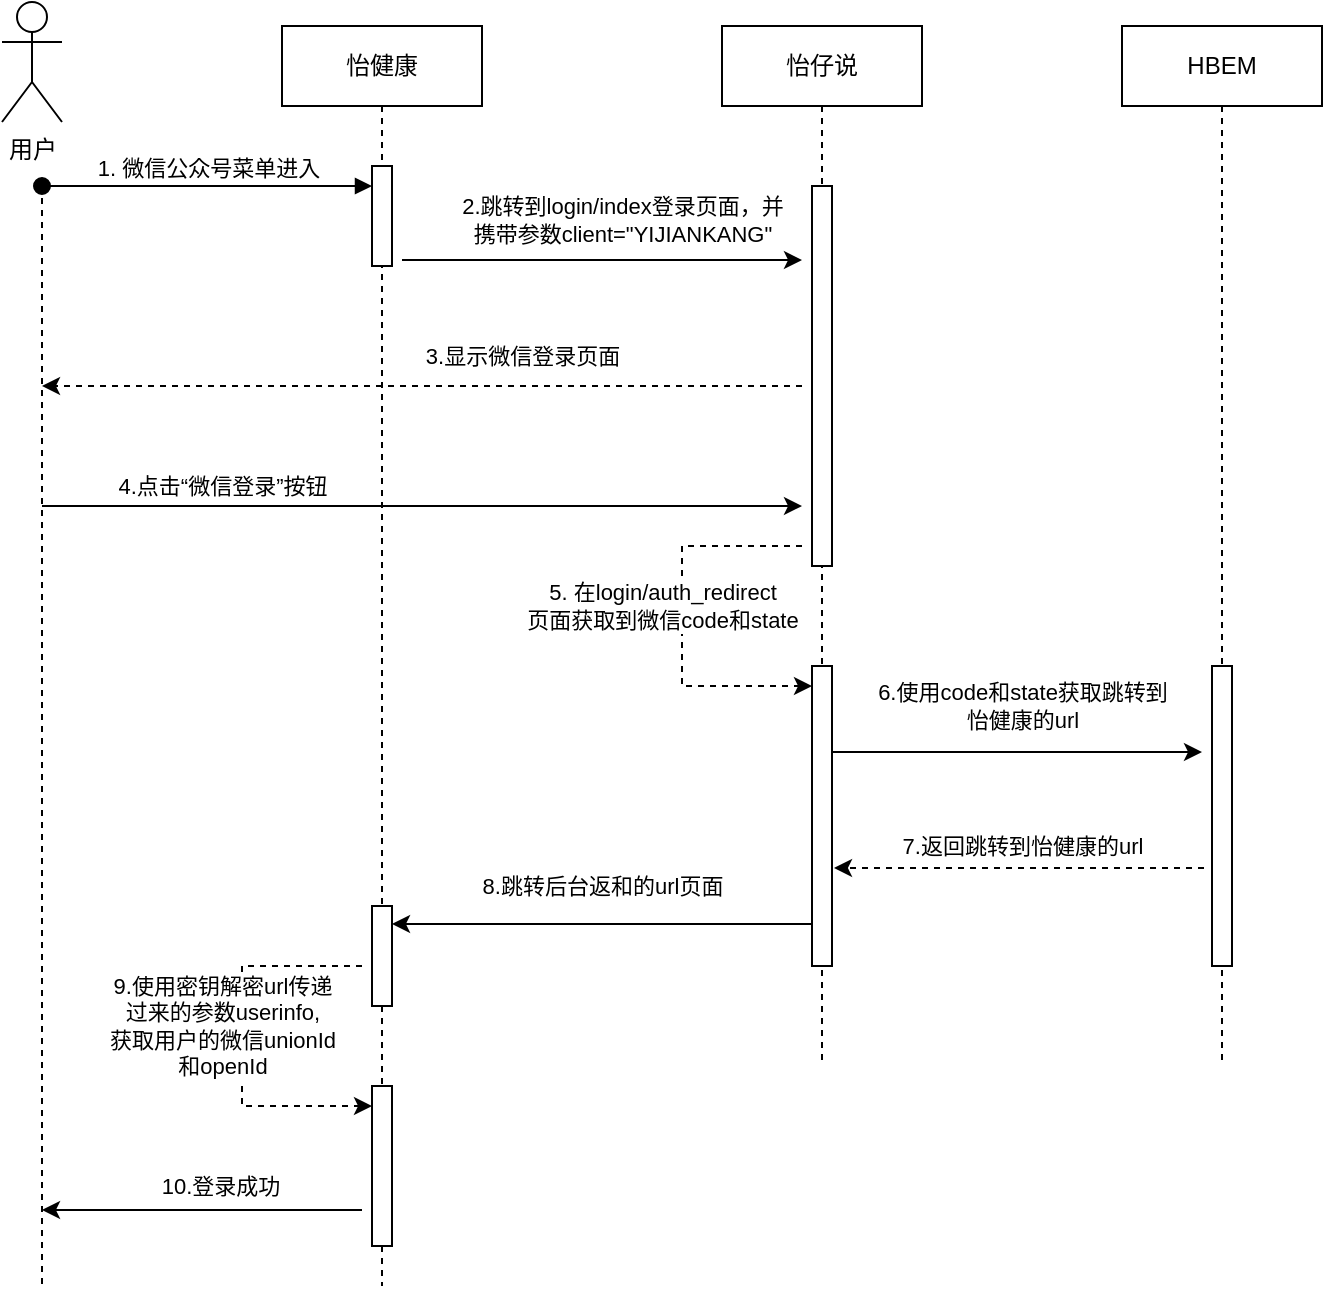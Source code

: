 <mxfile version="20.8.20" type="github">
  <diagram id="C5RBs43oDa-KdzZeNtuy" name="Page-1">
    <mxGraphModel dx="1221" dy="676" grid="1" gridSize="10" guides="1" tooltips="1" connect="1" arrows="1" fold="1" page="1" pageScale="1" pageWidth="583" pageHeight="827" background="#ffffff" math="0" shadow="0">
      <root>
        <mxCell id="WIyWlLk6GJQsqaUBKTNV-0" />
        <mxCell id="WIyWlLk6GJQsqaUBKTNV-1" parent="WIyWlLk6GJQsqaUBKTNV-0" />
        <mxCell id="FVgnyzEIImq9gnzeDGXT-4" value="怡仔说" style="shape=umlLifeline;perimeter=lifelinePerimeter;whiteSpace=wrap;html=1;container=0;dropTarget=0;collapsible=0;recursiveResize=0;outlineConnect=0;portConstraint=eastwest;newEdgeStyle={&quot;edgeStyle&quot;:&quot;elbowEdgeStyle&quot;,&quot;elbow&quot;:&quot;vertical&quot;,&quot;curved&quot;:0,&quot;rounded&quot;:0};" vertex="1" parent="WIyWlLk6GJQsqaUBKTNV-1">
          <mxGeometry x="550" y="105" width="100" height="520" as="geometry" />
        </mxCell>
        <mxCell id="FVgnyzEIImq9gnzeDGXT-5" value="" style="html=1;points=[];perimeter=orthogonalPerimeter;outlineConnect=0;targetShapes=umlLifeline;portConstraint=eastwest;newEdgeStyle={&quot;edgeStyle&quot;:&quot;elbowEdgeStyle&quot;,&quot;elbow&quot;:&quot;vertical&quot;,&quot;curved&quot;:0,&quot;rounded&quot;:0};" vertex="1" parent="FVgnyzEIImq9gnzeDGXT-4">
          <mxGeometry x="45" y="80" width="10" height="190" as="geometry" />
        </mxCell>
        <mxCell id="FVgnyzEIImq9gnzeDGXT-30" value="" style="html=1;points=[];perimeter=orthogonalPerimeter;outlineConnect=0;targetShapes=umlLifeline;portConstraint=eastwest;newEdgeStyle={&quot;edgeStyle&quot;:&quot;elbowEdgeStyle&quot;,&quot;elbow&quot;:&quot;vertical&quot;,&quot;curved&quot;:0,&quot;rounded&quot;:0};" vertex="1" parent="FVgnyzEIImq9gnzeDGXT-4">
          <mxGeometry x="45" y="320" width="10" height="150" as="geometry" />
        </mxCell>
        <mxCell id="FVgnyzEIImq9gnzeDGXT-32" value="5. 在login/auth_redirect&lt;br&gt;页面获取到微信code和state" style="endArrow=classic;html=1;rounded=0;dashed=1;" edge="1" parent="FVgnyzEIImq9gnzeDGXT-4" target="FVgnyzEIImq9gnzeDGXT-30">
          <mxGeometry x="-0.077" y="-10" width="50" height="50" relative="1" as="geometry">
            <mxPoint x="40" y="260" as="sourcePoint" />
            <mxPoint x="-20" y="290" as="targetPoint" />
            <Array as="points">
              <mxPoint x="-20" y="260" />
              <mxPoint x="-20" y="290" />
              <mxPoint x="-20" y="330" />
            </Array>
            <mxPoint as="offset" />
          </mxGeometry>
        </mxCell>
        <mxCell id="FVgnyzEIImq9gnzeDGXT-10" value="HBEM" style="shape=umlLifeline;perimeter=lifelinePerimeter;whiteSpace=wrap;html=1;container=0;dropTarget=0;collapsible=0;recursiveResize=0;outlineConnect=0;portConstraint=eastwest;newEdgeStyle={&quot;edgeStyle&quot;:&quot;elbowEdgeStyle&quot;,&quot;elbow&quot;:&quot;vertical&quot;,&quot;curved&quot;:0,&quot;rounded&quot;:0};" vertex="1" parent="WIyWlLk6GJQsqaUBKTNV-1">
          <mxGeometry x="750" y="105" width="100" height="520" as="geometry" />
        </mxCell>
        <mxCell id="FVgnyzEIImq9gnzeDGXT-33" value="" style="html=1;points=[];perimeter=orthogonalPerimeter;outlineConnect=0;targetShapes=umlLifeline;portConstraint=eastwest;newEdgeStyle={&quot;edgeStyle&quot;:&quot;elbowEdgeStyle&quot;,&quot;elbow&quot;:&quot;vertical&quot;,&quot;curved&quot;:0,&quot;rounded&quot;:0};" vertex="1" parent="FVgnyzEIImq9gnzeDGXT-10">
          <mxGeometry x="45" y="320" width="10" height="150" as="geometry" />
        </mxCell>
        <mxCell id="FVgnyzEIImq9gnzeDGXT-14" style="edgeStyle=orthogonalEdgeStyle;rounded=0;orthogonalLoop=1;jettySize=auto;html=1;dashed=1;endArrow=none;endFill=0;" edge="1" parent="WIyWlLk6GJQsqaUBKTNV-1">
          <mxGeometry relative="1" as="geometry">
            <mxPoint x="210" y="735" as="targetPoint" />
            <mxPoint x="210" y="185" as="sourcePoint" />
          </mxGeometry>
        </mxCell>
        <mxCell id="FVgnyzEIImq9gnzeDGXT-12" value="用户" style="shape=umlActor;verticalLabelPosition=bottom;verticalAlign=top;html=1;outlineConnect=0;" vertex="1" parent="WIyWlLk6GJQsqaUBKTNV-1">
          <mxGeometry x="190" y="93" width="30" height="60" as="geometry" />
        </mxCell>
        <mxCell id="FVgnyzEIImq9gnzeDGXT-25" value="" style="endArrow=classic;html=1;rounded=0;dashed=1;" edge="1" parent="WIyWlLk6GJQsqaUBKTNV-1">
          <mxGeometry width="50" height="50" relative="1" as="geometry">
            <mxPoint x="590" y="285" as="sourcePoint" />
            <mxPoint x="210" y="285" as="targetPoint" />
          </mxGeometry>
        </mxCell>
        <mxCell id="FVgnyzEIImq9gnzeDGXT-26" value="3.显示微信登录页面" style="edgeLabel;html=1;align=center;verticalAlign=middle;resizable=0;points=[];" vertex="1" connectable="0" parent="FVgnyzEIImq9gnzeDGXT-25">
          <mxGeometry x="-0.479" y="-4" relative="1" as="geometry">
            <mxPoint x="-41" y="-11" as="offset" />
          </mxGeometry>
        </mxCell>
        <mxCell id="FVgnyzEIImq9gnzeDGXT-22" value="2.跳转到login/index登录页面，并&lt;br&gt;携带参数client=&quot;YIJIANKANG&quot;" style="endArrow=classic;html=1;rounded=0;" edge="1" parent="WIyWlLk6GJQsqaUBKTNV-1">
          <mxGeometry x="0.1" y="20" width="50" height="50" relative="1" as="geometry">
            <mxPoint x="390" y="222" as="sourcePoint" />
            <mxPoint x="590" y="222" as="targetPoint" />
            <Array as="points">
              <mxPoint x="480" y="222" />
            </Array>
            <mxPoint as="offset" />
          </mxGeometry>
        </mxCell>
        <mxCell id="FVgnyzEIImq9gnzeDGXT-0" value="怡健康" style="shape=umlLifeline;perimeter=lifelinePerimeter;whiteSpace=wrap;html=1;container=0;dropTarget=0;collapsible=0;recursiveResize=0;outlineConnect=0;portConstraint=eastwest;newEdgeStyle={&quot;edgeStyle&quot;:&quot;elbowEdgeStyle&quot;,&quot;elbow&quot;:&quot;vertical&quot;,&quot;curved&quot;:0,&quot;rounded&quot;:0};" vertex="1" parent="WIyWlLk6GJQsqaUBKTNV-1">
          <mxGeometry x="330" y="105" width="100" height="630" as="geometry" />
        </mxCell>
        <mxCell id="FVgnyzEIImq9gnzeDGXT-1" value="" style="html=1;points=[];perimeter=orthogonalPerimeter;outlineConnect=0;targetShapes=umlLifeline;portConstraint=eastwest;newEdgeStyle={&quot;edgeStyle&quot;:&quot;elbowEdgeStyle&quot;,&quot;elbow&quot;:&quot;vertical&quot;,&quot;curved&quot;:0,&quot;rounded&quot;:0};" vertex="1" parent="FVgnyzEIImq9gnzeDGXT-0">
          <mxGeometry x="45" y="70" width="10" height="50" as="geometry" />
        </mxCell>
        <mxCell id="FVgnyzEIImq9gnzeDGXT-2" value="1. 微信公众号菜单进入" style="html=1;verticalAlign=bottom;startArrow=oval;endArrow=block;startSize=8;edgeStyle=elbowEdgeStyle;elbow=vertical;curved=0;rounded=0;" edge="1" parent="FVgnyzEIImq9gnzeDGXT-0" target="FVgnyzEIImq9gnzeDGXT-1">
          <mxGeometry relative="1" as="geometry">
            <mxPoint x="-120" y="80" as="sourcePoint" />
          </mxGeometry>
        </mxCell>
        <mxCell id="FVgnyzEIImq9gnzeDGXT-36" value="" style="html=1;points=[];perimeter=orthogonalPerimeter;outlineConnect=0;targetShapes=umlLifeline;portConstraint=eastwest;newEdgeStyle={&quot;edgeStyle&quot;:&quot;elbowEdgeStyle&quot;,&quot;elbow&quot;:&quot;vertical&quot;,&quot;curved&quot;:0,&quot;rounded&quot;:0};" vertex="1" parent="FVgnyzEIImq9gnzeDGXT-0">
          <mxGeometry x="45" y="440" width="10" height="50" as="geometry" />
        </mxCell>
        <mxCell id="FVgnyzEIImq9gnzeDGXT-41" value="" style="html=1;points=[];perimeter=orthogonalPerimeter;outlineConnect=0;targetShapes=umlLifeline;portConstraint=eastwest;newEdgeStyle={&quot;edgeStyle&quot;:&quot;elbowEdgeStyle&quot;,&quot;elbow&quot;:&quot;vertical&quot;,&quot;curved&quot;:0,&quot;rounded&quot;:0};" vertex="1" parent="FVgnyzEIImq9gnzeDGXT-0">
          <mxGeometry x="45" y="530" width="10" height="80" as="geometry" />
        </mxCell>
        <mxCell id="FVgnyzEIImq9gnzeDGXT-27" value="4.点击“微信登录”按钮" style="endArrow=classic;html=1;rounded=0;" edge="1" parent="WIyWlLk6GJQsqaUBKTNV-1">
          <mxGeometry x="-0.526" y="10" width="50" height="50" relative="1" as="geometry">
            <mxPoint x="210" y="345" as="sourcePoint" />
            <mxPoint x="590" y="345" as="targetPoint" />
            <Array as="points">
              <mxPoint x="250" y="345" />
              <mxPoint x="480" y="345" />
            </Array>
            <mxPoint as="offset" />
          </mxGeometry>
        </mxCell>
        <mxCell id="FVgnyzEIImq9gnzeDGXT-34" value="6.使用code和state获取跳转到&lt;br&gt;怡健康的url" style="endArrow=classic;html=1;rounded=0;" edge="1" parent="WIyWlLk6GJQsqaUBKTNV-1">
          <mxGeometry x="0.027" y="23" width="50" height="50" relative="1" as="geometry">
            <mxPoint x="605" y="468" as="sourcePoint" />
            <mxPoint x="790" y="468" as="targetPoint" />
            <Array as="points">
              <mxPoint x="670" y="468" />
            </Array>
            <mxPoint as="offset" />
          </mxGeometry>
        </mxCell>
        <mxCell id="FVgnyzEIImq9gnzeDGXT-35" value="7.返回跳转到怡健康的url" style="endArrow=classic;html=1;rounded=0;dashed=1;" edge="1" parent="WIyWlLk6GJQsqaUBKTNV-1">
          <mxGeometry x="-0.016" y="-11" width="50" height="50" relative="1" as="geometry">
            <mxPoint x="791" y="526" as="sourcePoint" />
            <mxPoint x="606" y="526" as="targetPoint" />
            <mxPoint as="offset" />
          </mxGeometry>
        </mxCell>
        <mxCell id="FVgnyzEIImq9gnzeDGXT-37" value="8.跳转后台返和的url页面" style="endArrow=classic;html=1;rounded=0;" edge="1" parent="WIyWlLk6GJQsqaUBKTNV-1">
          <mxGeometry y="-19" width="50" height="50" relative="1" as="geometry">
            <mxPoint x="595" y="554" as="sourcePoint" />
            <mxPoint x="385" y="554" as="targetPoint" />
            <mxPoint as="offset" />
          </mxGeometry>
        </mxCell>
        <mxCell id="FVgnyzEIImq9gnzeDGXT-38" value="9.使用密钥解密url传递&lt;br&gt;过来的参数userinfo,&lt;br&gt;获取用户的微信unionId&lt;br&gt;和openId" style="endArrow=classic;html=1;rounded=0;dashed=1;" edge="1" parent="WIyWlLk6GJQsqaUBKTNV-1">
          <mxGeometry x="-0.077" y="-10" width="50" height="50" relative="1" as="geometry">
            <mxPoint x="370" y="575" as="sourcePoint" />
            <mxPoint x="375" y="645" as="targetPoint" />
            <Array as="points">
              <mxPoint x="310" y="575" />
              <mxPoint x="310" y="605" />
              <mxPoint x="310" y="645" />
            </Array>
            <mxPoint as="offset" />
          </mxGeometry>
        </mxCell>
        <mxCell id="FVgnyzEIImq9gnzeDGXT-39" value="" style="endArrow=classic;html=1;rounded=0;" edge="1" parent="WIyWlLk6GJQsqaUBKTNV-1">
          <mxGeometry width="50" height="50" relative="1" as="geometry">
            <mxPoint x="370" y="697" as="sourcePoint" />
            <mxPoint x="210" y="697" as="targetPoint" />
          </mxGeometry>
        </mxCell>
        <mxCell id="FVgnyzEIImq9gnzeDGXT-40" value="10.登录成功" style="edgeLabel;html=1;align=center;verticalAlign=middle;resizable=0;points=[];" vertex="1" connectable="0" parent="FVgnyzEIImq9gnzeDGXT-39">
          <mxGeometry x="-0.113" y="2" relative="1" as="geometry">
            <mxPoint y="-14" as="offset" />
          </mxGeometry>
        </mxCell>
      </root>
    </mxGraphModel>
  </diagram>
</mxfile>
